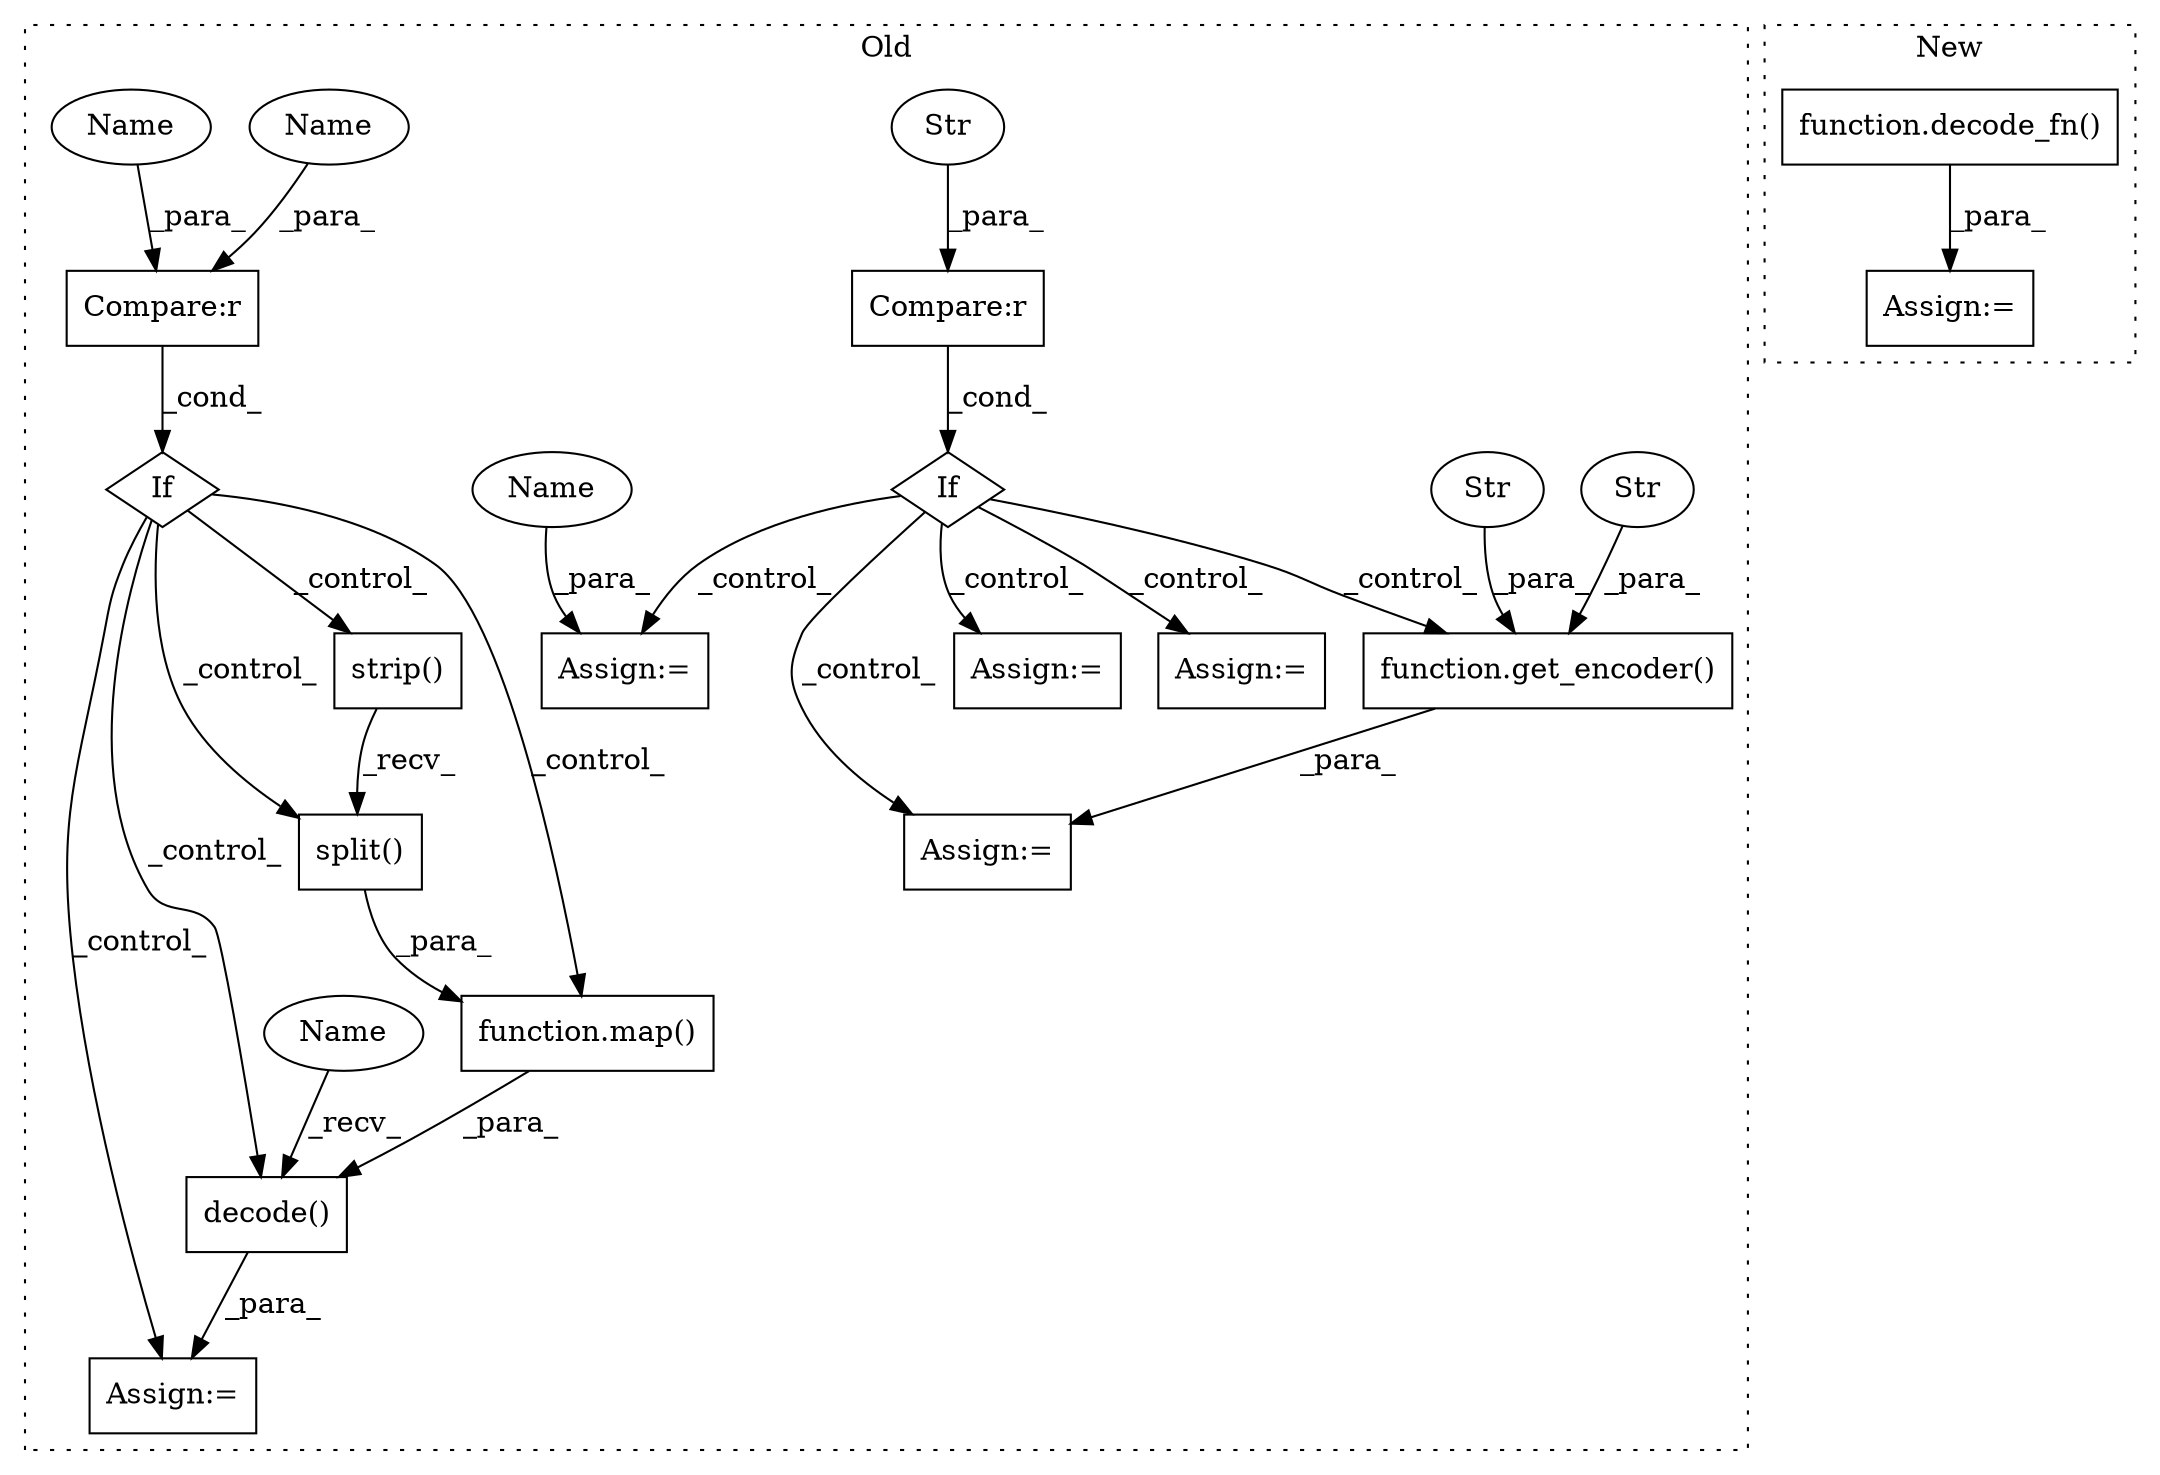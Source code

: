 digraph G {
subgraph cluster0 {
1 [label="If" a="96" s="3152" l="3" shape="diamond"];
3 [label="Compare:r" a="40" s="3155" l="25" shape="box"];
4 [label="Str" a="66" s="3174" l="6" shape="ellipse"];
5 [label="function.get_encoder()" a="75" s="3263,3361" l="25,11" shape="box"];
6 [label="Str" a="66" s="3333" l="28" shape="ellipse"];
7 [label="Str" a="66" s="3288" l="31" shape="ellipse"];
8 [label="Assign:=" a="68" s="3390" l="3" shape="box"];
9 [label="Assign:=" a="68" s="3260" l="3" shape="box"];
11 [label="Assign:=" a="68" s="3466" l="3" shape="box"];
12 [label="Assign:=" a="68" s="3491" l="3" shape="box"];
13 [label="Compare:r" a="40" s="5698" l="19" shape="box"];
14 [label="If" a="96" s="5695" l="3" shape="diamond"];
15 [label="split()" a="75" s="5774" l="24" shape="box"];
16 [label="decode()" a="75" s="5750,5799" l="15,1" shape="box"];
17 [label="function.map()" a="75" s="5765,5798" l="4,1" shape="box"];
18 [label="Assign:=" a="68" s="5747" l="3" shape="box"];
19 [label="strip()" a="75" s="5774" l="16" shape="box"];
20 [label="Name" a="87" s="5750" l="7" shape="ellipse"];
21 [label="Name" a="87" s="5698" l="7" shape="ellipse"];
22 [label="Name" a="87" s="3469" l="4" shape="ellipse"];
23 [label="Name" a="87" s="5713" l="4" shape="ellipse"];
label = "Old";
style="dotted";
}
subgraph cluster1 {
2 [label="function.decode_fn()" a="75" s="5808,5826" l="10,1" shape="box"];
10 [label="Assign:=" a="68" s="5805" l="3" shape="box"];
label = "New";
style="dotted";
}
1 -> 12 [label="_control_"];
1 -> 9 [label="_control_"];
1 -> 5 [label="_control_"];
1 -> 8 [label="_control_"];
1 -> 11 [label="_control_"];
2 -> 10 [label="_para_"];
3 -> 1 [label="_cond_"];
4 -> 3 [label="_para_"];
5 -> 9 [label="_para_"];
6 -> 5 [label="_para_"];
7 -> 5 [label="_para_"];
13 -> 14 [label="_cond_"];
14 -> 18 [label="_control_"];
14 -> 17 [label="_control_"];
14 -> 16 [label="_control_"];
14 -> 19 [label="_control_"];
14 -> 15 [label="_control_"];
15 -> 17 [label="_para_"];
16 -> 18 [label="_para_"];
17 -> 16 [label="_para_"];
19 -> 15 [label="_recv_"];
20 -> 16 [label="_recv_"];
21 -> 13 [label="_para_"];
22 -> 11 [label="_para_"];
23 -> 13 [label="_para_"];
}